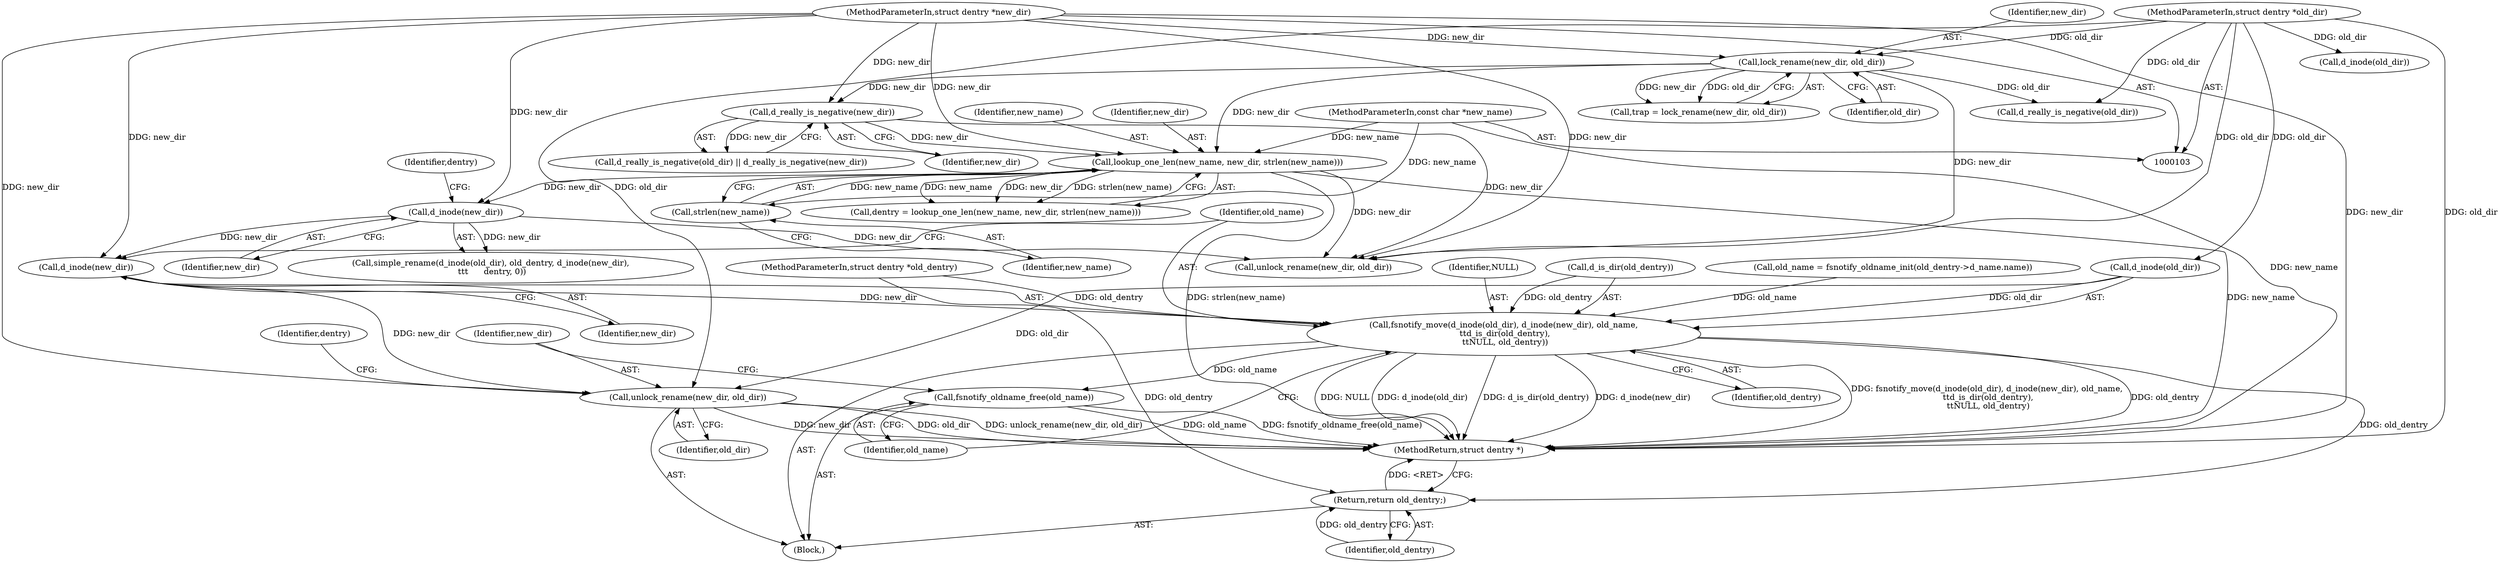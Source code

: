 digraph "1_linux_49d31c2f389acfe83417083e1208422b4091cd9e@pointer" {
"1000187" [label="(Call,d_inode(new_dir))"];
"1000171" [label="(Call,d_inode(new_dir))"];
"1000141" [label="(Call,lookup_one_len(new_name, new_dir, strlen(new_name)))"];
"1000144" [label="(Call,strlen(new_name))"];
"1000107" [label="(MethodParameterIn,const char *new_name)"];
"1000125" [label="(Call,d_really_is_negative(new_dir))"];
"1000118" [label="(Call,lock_rename(new_dir, old_dir))"];
"1000106" [label="(MethodParameterIn,struct dentry *new_dir)"];
"1000104" [label="(MethodParameterIn,struct dentry *old_dir)"];
"1000184" [label="(Call,fsnotify_move(d_inode(old_dir), d_inode(new_dir), old_name,\n \t\td_is_dir(old_dentry),\n \t\tNULL, old_dentry))"];
"1000194" [label="(Call,fsnotify_oldname_free(old_name))"];
"1000201" [label="(Return,return old_dentry;)"];
"1000196" [label="(Call,unlock_rename(new_dir, old_dir))"];
"1000185" [label="(Call,d_inode(old_dir))"];
"1000217" [label="(MethodReturn,struct dentry *)"];
"1000119" [label="(Identifier,new_dir)"];
"1000157" [label="(Call,old_name = fsnotify_oldname_init(old_dentry->d_name.name))"];
"1000198" [label="(Identifier,old_dir)"];
"1000104" [label="(MethodParameterIn,struct dentry *old_dir)"];
"1000197" [label="(Identifier,new_dir)"];
"1000116" [label="(Call,trap = lock_rename(new_dir, old_dir))"];
"1000187" [label="(Call,d_inode(new_dir))"];
"1000142" [label="(Identifier,new_name)"];
"1000201" [label="(Return,return old_dentry;)"];
"1000122" [label="(Call,d_really_is_negative(old_dir) || d_really_is_negative(new_dir))"];
"1000194" [label="(Call,fsnotify_oldname_free(old_name))"];
"1000108" [label="(Block,)"];
"1000189" [label="(Identifier,old_name)"];
"1000107" [label="(MethodParameterIn,const char *new_name)"];
"1000125" [label="(Call,d_really_is_negative(new_dir))"];
"1000192" [label="(Identifier,NULL)"];
"1000168" [label="(Call,d_inode(old_dir))"];
"1000143" [label="(Identifier,new_dir)"];
"1000188" [label="(Identifier,new_dir)"];
"1000200" [label="(Identifier,dentry)"];
"1000167" [label="(Call,simple_rename(d_inode(old_dir), old_dentry, d_inode(new_dir),\n \t\t\t      dentry, 0))"];
"1000196" [label="(Call,unlock_rename(new_dir, old_dir))"];
"1000184" [label="(Call,fsnotify_move(d_inode(old_dir), d_inode(new_dir), old_name,\n \t\td_is_dir(old_dentry),\n \t\tNULL, old_dentry))"];
"1000190" [label="(Call,d_is_dir(old_dentry))"];
"1000172" [label="(Identifier,new_dir)"];
"1000195" [label="(Identifier,old_name)"];
"1000141" [label="(Call,lookup_one_len(new_name, new_dir, strlen(new_name)))"];
"1000173" [label="(Identifier,dentry)"];
"1000145" [label="(Identifier,new_name)"];
"1000126" [label="(Identifier,new_dir)"];
"1000193" [label="(Identifier,old_dentry)"];
"1000212" [label="(Call,unlock_rename(new_dir, old_dir))"];
"1000105" [label="(MethodParameterIn,struct dentry *old_dentry)"];
"1000139" [label="(Call,dentry = lookup_one_len(new_name, new_dir, strlen(new_name)))"];
"1000120" [label="(Identifier,old_dir)"];
"1000106" [label="(MethodParameterIn,struct dentry *new_dir)"];
"1000118" [label="(Call,lock_rename(new_dir, old_dir))"];
"1000144" [label="(Call,strlen(new_name))"];
"1000171" [label="(Call,d_inode(new_dir))"];
"1000123" [label="(Call,d_really_is_negative(old_dir))"];
"1000202" [label="(Identifier,old_dentry)"];
"1000187" -> "1000184"  [label="AST: "];
"1000187" -> "1000188"  [label="CFG: "];
"1000188" -> "1000187"  [label="AST: "];
"1000189" -> "1000187"  [label="CFG: "];
"1000187" -> "1000184"  [label="DDG: new_dir"];
"1000171" -> "1000187"  [label="DDG: new_dir"];
"1000106" -> "1000187"  [label="DDG: new_dir"];
"1000187" -> "1000196"  [label="DDG: new_dir"];
"1000171" -> "1000167"  [label="AST: "];
"1000171" -> "1000172"  [label="CFG: "];
"1000172" -> "1000171"  [label="AST: "];
"1000173" -> "1000171"  [label="CFG: "];
"1000171" -> "1000167"  [label="DDG: new_dir"];
"1000141" -> "1000171"  [label="DDG: new_dir"];
"1000106" -> "1000171"  [label="DDG: new_dir"];
"1000171" -> "1000212"  [label="DDG: new_dir"];
"1000141" -> "1000139"  [label="AST: "];
"1000141" -> "1000144"  [label="CFG: "];
"1000142" -> "1000141"  [label="AST: "];
"1000143" -> "1000141"  [label="AST: "];
"1000144" -> "1000141"  [label="AST: "];
"1000139" -> "1000141"  [label="CFG: "];
"1000141" -> "1000217"  [label="DDG: new_name"];
"1000141" -> "1000217"  [label="DDG: strlen(new_name)"];
"1000141" -> "1000139"  [label="DDG: new_name"];
"1000141" -> "1000139"  [label="DDG: new_dir"];
"1000141" -> "1000139"  [label="DDG: strlen(new_name)"];
"1000144" -> "1000141"  [label="DDG: new_name"];
"1000107" -> "1000141"  [label="DDG: new_name"];
"1000125" -> "1000141"  [label="DDG: new_dir"];
"1000118" -> "1000141"  [label="DDG: new_dir"];
"1000106" -> "1000141"  [label="DDG: new_dir"];
"1000141" -> "1000212"  [label="DDG: new_dir"];
"1000144" -> "1000145"  [label="CFG: "];
"1000145" -> "1000144"  [label="AST: "];
"1000107" -> "1000144"  [label="DDG: new_name"];
"1000107" -> "1000103"  [label="AST: "];
"1000107" -> "1000217"  [label="DDG: new_name"];
"1000125" -> "1000122"  [label="AST: "];
"1000125" -> "1000126"  [label="CFG: "];
"1000126" -> "1000125"  [label="AST: "];
"1000122" -> "1000125"  [label="CFG: "];
"1000125" -> "1000122"  [label="DDG: new_dir"];
"1000118" -> "1000125"  [label="DDG: new_dir"];
"1000106" -> "1000125"  [label="DDG: new_dir"];
"1000125" -> "1000212"  [label="DDG: new_dir"];
"1000118" -> "1000116"  [label="AST: "];
"1000118" -> "1000120"  [label="CFG: "];
"1000119" -> "1000118"  [label="AST: "];
"1000120" -> "1000118"  [label="AST: "];
"1000116" -> "1000118"  [label="CFG: "];
"1000118" -> "1000116"  [label="DDG: new_dir"];
"1000118" -> "1000116"  [label="DDG: old_dir"];
"1000106" -> "1000118"  [label="DDG: new_dir"];
"1000104" -> "1000118"  [label="DDG: old_dir"];
"1000118" -> "1000123"  [label="DDG: old_dir"];
"1000118" -> "1000212"  [label="DDG: new_dir"];
"1000106" -> "1000103"  [label="AST: "];
"1000106" -> "1000217"  [label="DDG: new_dir"];
"1000106" -> "1000196"  [label="DDG: new_dir"];
"1000106" -> "1000212"  [label="DDG: new_dir"];
"1000104" -> "1000103"  [label="AST: "];
"1000104" -> "1000217"  [label="DDG: old_dir"];
"1000104" -> "1000123"  [label="DDG: old_dir"];
"1000104" -> "1000168"  [label="DDG: old_dir"];
"1000104" -> "1000185"  [label="DDG: old_dir"];
"1000104" -> "1000196"  [label="DDG: old_dir"];
"1000104" -> "1000212"  [label="DDG: old_dir"];
"1000184" -> "1000108"  [label="AST: "];
"1000184" -> "1000193"  [label="CFG: "];
"1000185" -> "1000184"  [label="AST: "];
"1000189" -> "1000184"  [label="AST: "];
"1000190" -> "1000184"  [label="AST: "];
"1000192" -> "1000184"  [label="AST: "];
"1000193" -> "1000184"  [label="AST: "];
"1000195" -> "1000184"  [label="CFG: "];
"1000184" -> "1000217"  [label="DDG: d_inode(old_dir)"];
"1000184" -> "1000217"  [label="DDG: d_is_dir(old_dentry)"];
"1000184" -> "1000217"  [label="DDG: d_inode(new_dir)"];
"1000184" -> "1000217"  [label="DDG: fsnotify_move(d_inode(old_dir), d_inode(new_dir), old_name,\n \t\td_is_dir(old_dentry),\n \t\tNULL, old_dentry)"];
"1000184" -> "1000217"  [label="DDG: old_dentry"];
"1000184" -> "1000217"  [label="DDG: NULL"];
"1000185" -> "1000184"  [label="DDG: old_dir"];
"1000157" -> "1000184"  [label="DDG: old_name"];
"1000190" -> "1000184"  [label="DDG: old_dentry"];
"1000105" -> "1000184"  [label="DDG: old_dentry"];
"1000184" -> "1000194"  [label="DDG: old_name"];
"1000184" -> "1000201"  [label="DDG: old_dentry"];
"1000194" -> "1000108"  [label="AST: "];
"1000194" -> "1000195"  [label="CFG: "];
"1000195" -> "1000194"  [label="AST: "];
"1000197" -> "1000194"  [label="CFG: "];
"1000194" -> "1000217"  [label="DDG: fsnotify_oldname_free(old_name)"];
"1000194" -> "1000217"  [label="DDG: old_name"];
"1000201" -> "1000108"  [label="AST: "];
"1000201" -> "1000202"  [label="CFG: "];
"1000202" -> "1000201"  [label="AST: "];
"1000217" -> "1000201"  [label="CFG: "];
"1000201" -> "1000217"  [label="DDG: <RET>"];
"1000202" -> "1000201"  [label="DDG: old_dentry"];
"1000105" -> "1000201"  [label="DDG: old_dentry"];
"1000196" -> "1000108"  [label="AST: "];
"1000196" -> "1000198"  [label="CFG: "];
"1000197" -> "1000196"  [label="AST: "];
"1000198" -> "1000196"  [label="AST: "];
"1000200" -> "1000196"  [label="CFG: "];
"1000196" -> "1000217"  [label="DDG: unlock_rename(new_dir, old_dir)"];
"1000196" -> "1000217"  [label="DDG: new_dir"];
"1000196" -> "1000217"  [label="DDG: old_dir"];
"1000185" -> "1000196"  [label="DDG: old_dir"];
}

